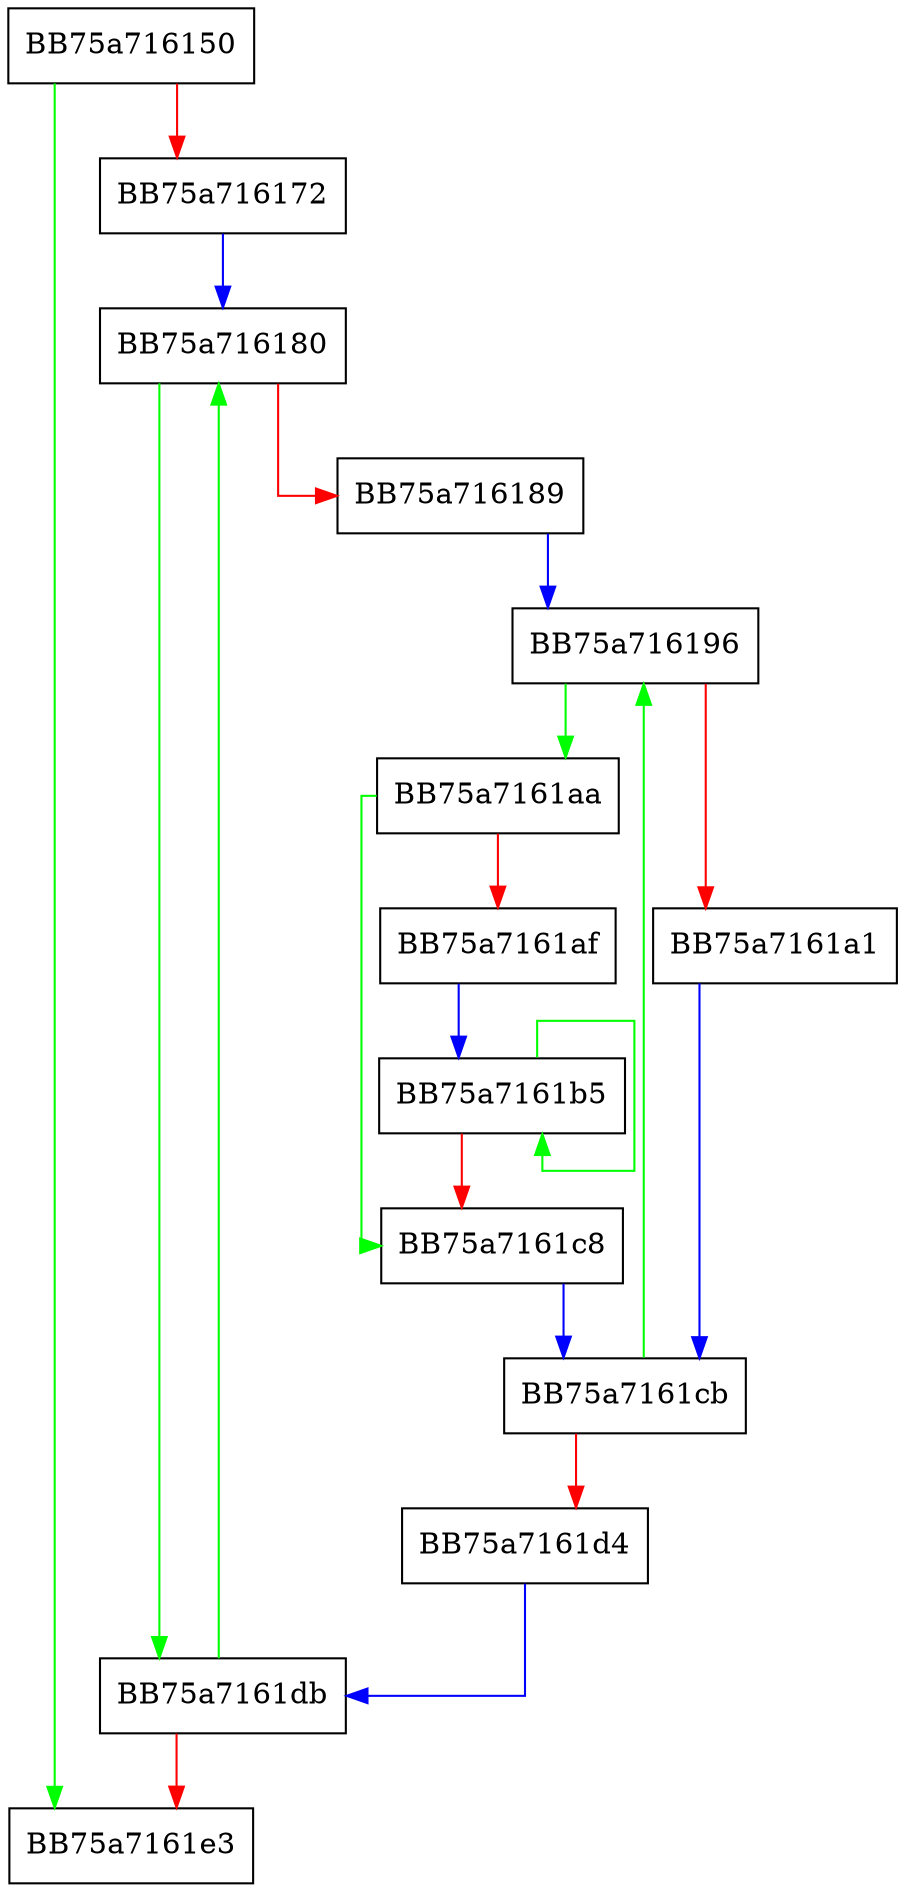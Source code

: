 digraph DisableUfsPluginPushEnd {
  node [shape="box"];
  graph [splines=ortho];
  BB75a716150 -> BB75a7161e3 [color="green"];
  BB75a716150 -> BB75a716172 [color="red"];
  BB75a716172 -> BB75a716180 [color="blue"];
  BB75a716180 -> BB75a7161db [color="green"];
  BB75a716180 -> BB75a716189 [color="red"];
  BB75a716189 -> BB75a716196 [color="blue"];
  BB75a716196 -> BB75a7161aa [color="green"];
  BB75a716196 -> BB75a7161a1 [color="red"];
  BB75a7161a1 -> BB75a7161cb [color="blue"];
  BB75a7161aa -> BB75a7161c8 [color="green"];
  BB75a7161aa -> BB75a7161af [color="red"];
  BB75a7161af -> BB75a7161b5 [color="blue"];
  BB75a7161b5 -> BB75a7161b5 [color="green"];
  BB75a7161b5 -> BB75a7161c8 [color="red"];
  BB75a7161c8 -> BB75a7161cb [color="blue"];
  BB75a7161cb -> BB75a716196 [color="green"];
  BB75a7161cb -> BB75a7161d4 [color="red"];
  BB75a7161d4 -> BB75a7161db [color="blue"];
  BB75a7161db -> BB75a716180 [color="green"];
  BB75a7161db -> BB75a7161e3 [color="red"];
}